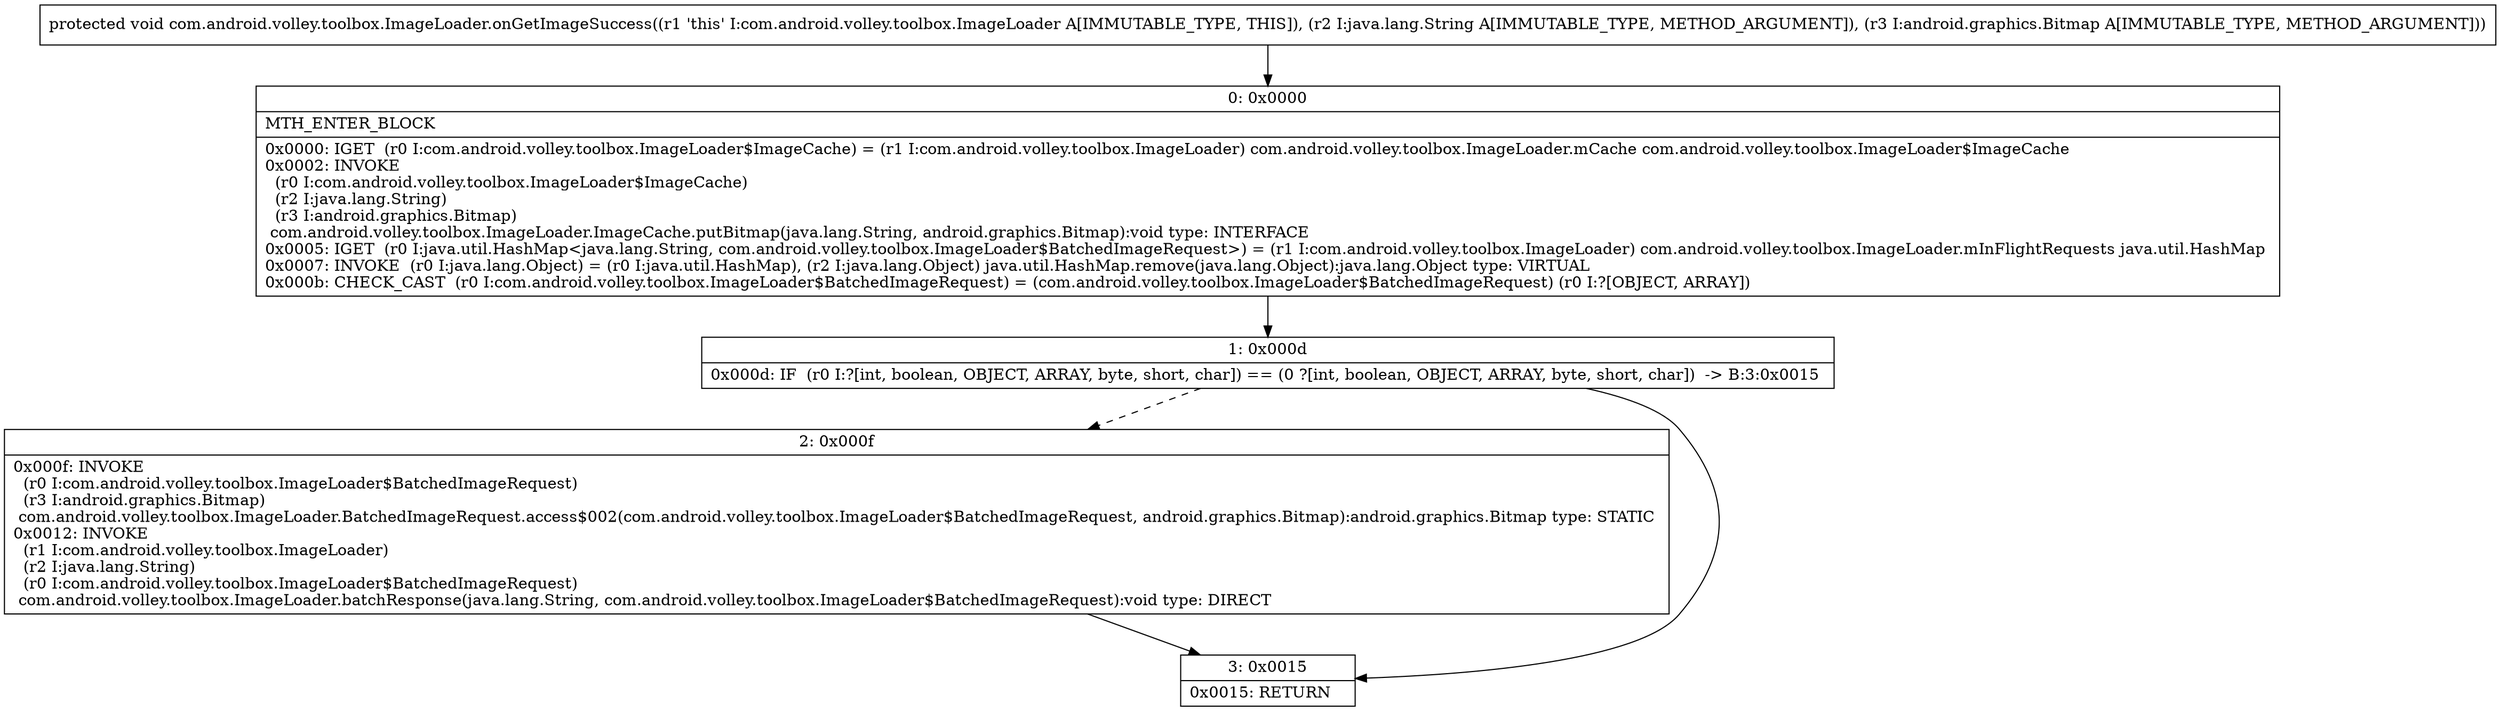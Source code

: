 digraph "CFG forcom.android.volley.toolbox.ImageLoader.onGetImageSuccess(Ljava\/lang\/String;Landroid\/graphics\/Bitmap;)V" {
Node_0 [shape=record,label="{0\:\ 0x0000|MTH_ENTER_BLOCK\l|0x0000: IGET  (r0 I:com.android.volley.toolbox.ImageLoader$ImageCache) = (r1 I:com.android.volley.toolbox.ImageLoader) com.android.volley.toolbox.ImageLoader.mCache com.android.volley.toolbox.ImageLoader$ImageCache \l0x0002: INVOKE  \l  (r0 I:com.android.volley.toolbox.ImageLoader$ImageCache)\l  (r2 I:java.lang.String)\l  (r3 I:android.graphics.Bitmap)\l com.android.volley.toolbox.ImageLoader.ImageCache.putBitmap(java.lang.String, android.graphics.Bitmap):void type: INTERFACE \l0x0005: IGET  (r0 I:java.util.HashMap\<java.lang.String, com.android.volley.toolbox.ImageLoader$BatchedImageRequest\>) = (r1 I:com.android.volley.toolbox.ImageLoader) com.android.volley.toolbox.ImageLoader.mInFlightRequests java.util.HashMap \l0x0007: INVOKE  (r0 I:java.lang.Object) = (r0 I:java.util.HashMap), (r2 I:java.lang.Object) java.util.HashMap.remove(java.lang.Object):java.lang.Object type: VIRTUAL \l0x000b: CHECK_CAST  (r0 I:com.android.volley.toolbox.ImageLoader$BatchedImageRequest) = (com.android.volley.toolbox.ImageLoader$BatchedImageRequest) (r0 I:?[OBJECT, ARRAY]) \l}"];
Node_1 [shape=record,label="{1\:\ 0x000d|0x000d: IF  (r0 I:?[int, boolean, OBJECT, ARRAY, byte, short, char]) == (0 ?[int, boolean, OBJECT, ARRAY, byte, short, char])  \-\> B:3:0x0015 \l}"];
Node_2 [shape=record,label="{2\:\ 0x000f|0x000f: INVOKE  \l  (r0 I:com.android.volley.toolbox.ImageLoader$BatchedImageRequest)\l  (r3 I:android.graphics.Bitmap)\l com.android.volley.toolbox.ImageLoader.BatchedImageRequest.access$002(com.android.volley.toolbox.ImageLoader$BatchedImageRequest, android.graphics.Bitmap):android.graphics.Bitmap type: STATIC \l0x0012: INVOKE  \l  (r1 I:com.android.volley.toolbox.ImageLoader)\l  (r2 I:java.lang.String)\l  (r0 I:com.android.volley.toolbox.ImageLoader$BatchedImageRequest)\l com.android.volley.toolbox.ImageLoader.batchResponse(java.lang.String, com.android.volley.toolbox.ImageLoader$BatchedImageRequest):void type: DIRECT \l}"];
Node_3 [shape=record,label="{3\:\ 0x0015|0x0015: RETURN   \l}"];
MethodNode[shape=record,label="{protected void com.android.volley.toolbox.ImageLoader.onGetImageSuccess((r1 'this' I:com.android.volley.toolbox.ImageLoader A[IMMUTABLE_TYPE, THIS]), (r2 I:java.lang.String A[IMMUTABLE_TYPE, METHOD_ARGUMENT]), (r3 I:android.graphics.Bitmap A[IMMUTABLE_TYPE, METHOD_ARGUMENT])) }"];
MethodNode -> Node_0;
Node_0 -> Node_1;
Node_1 -> Node_2[style=dashed];
Node_1 -> Node_3;
Node_2 -> Node_3;
}

